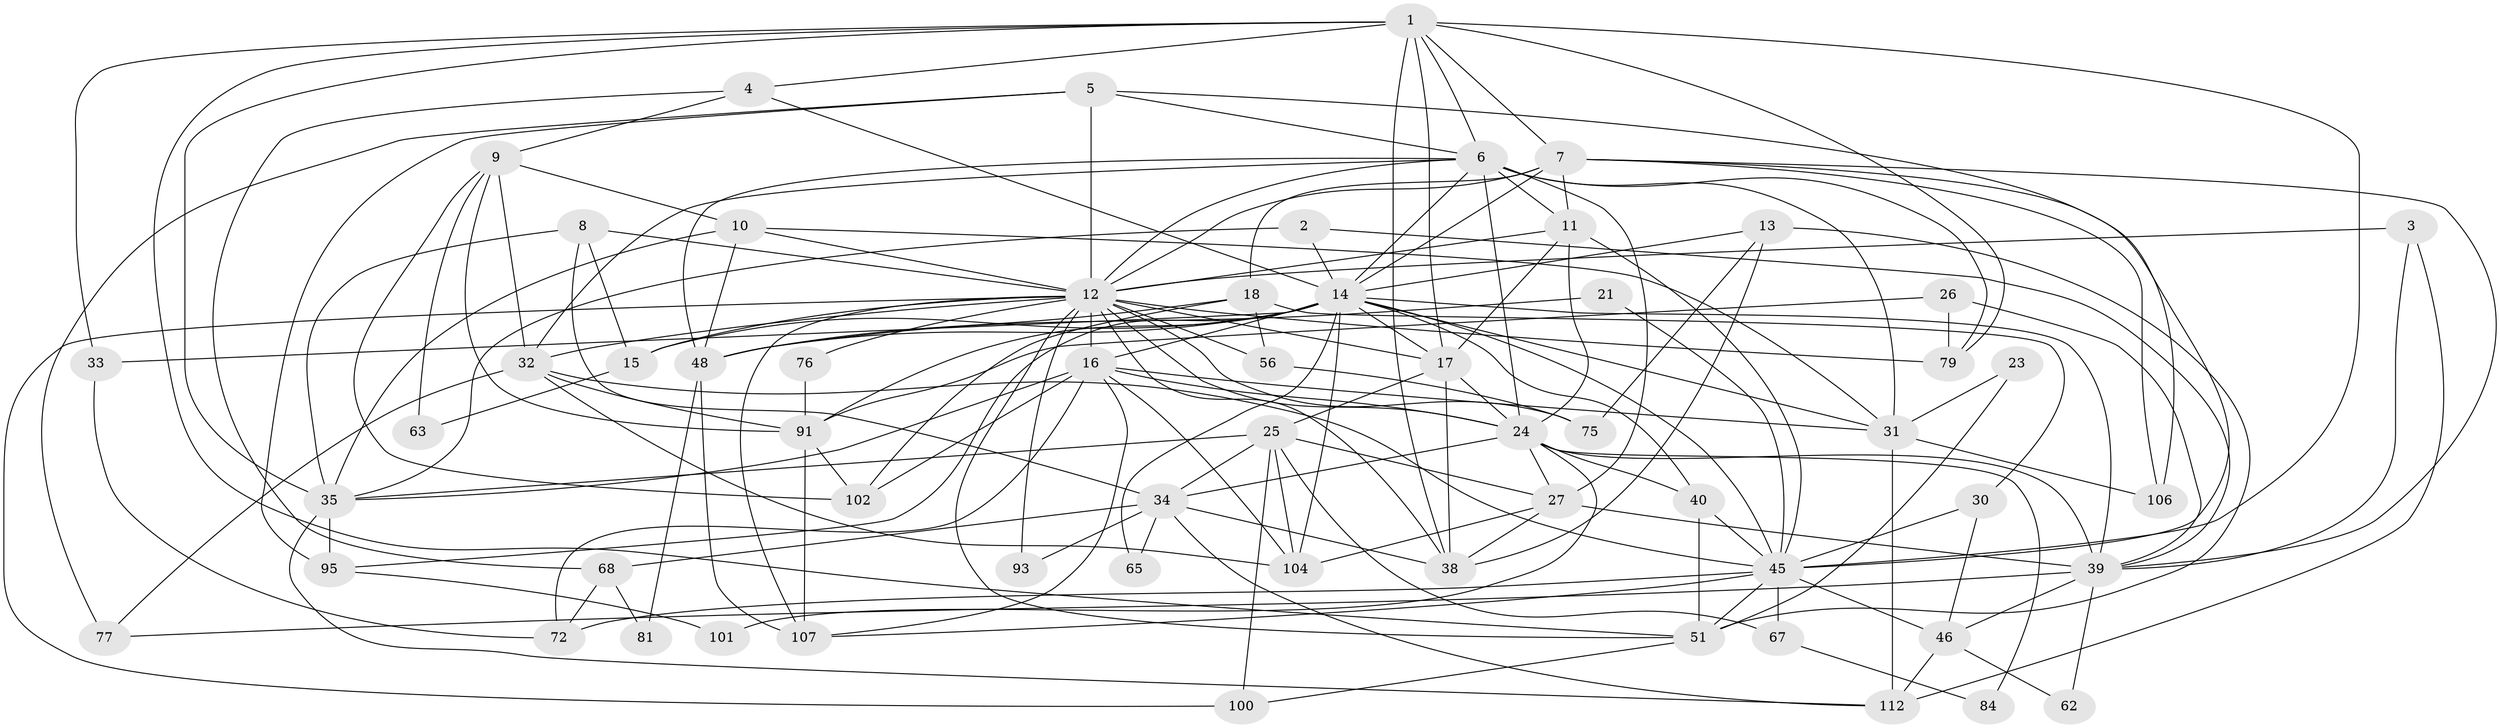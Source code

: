 // original degree distribution, {7: 0.05, 2: 0.15833333333333333, 3: 0.275, 4: 0.23333333333333334, 5: 0.14166666666666666, 6: 0.13333333333333333, 8: 0.008333333333333333}
// Generated by graph-tools (version 1.1) at 2025/15/03/09/25 04:15:16]
// undirected, 60 vertices, 164 edges
graph export_dot {
graph [start="1"]
  node [color=gray90,style=filled];
  1 [super="+37+90"];
  2 [super="+83"];
  3;
  4;
  5;
  6 [super="+52+55"];
  7 [super="+22"];
  8;
  9 [super="+103"];
  10 [super="+28"];
  11 [super="+19"];
  12 [super="+36+50"];
  13;
  14 [super="+20+87"];
  15;
  16 [super="+115"];
  17 [super="+53"];
  18;
  21;
  23;
  24 [super="+29+44"];
  25 [super="+42"];
  26;
  27;
  30;
  31 [super="+66+64"];
  32 [super="+74"];
  33;
  34 [super="+54+49"];
  35 [super="+92+59+70"];
  38 [super="+94"];
  39 [super="+69+86"];
  40;
  45 [super="+117+61+98"];
  46;
  48 [super="+105"];
  51 [super="+82+96+71"];
  56;
  62;
  63;
  65;
  67;
  68;
  72;
  75;
  76;
  77;
  79;
  81;
  84;
  91 [super="+114"];
  93;
  95;
  100;
  101;
  102;
  104 [super="+109"];
  106;
  107;
  112;
  1 -- 7;
  1 -- 33;
  1 -- 51;
  1 -- 4;
  1 -- 45;
  1 -- 17;
  1 -- 38;
  1 -- 79;
  1 -- 35;
  1 -- 6;
  2 -- 14;
  2 -- 35;
  2 -- 39;
  3 -- 112;
  3 -- 39;
  3 -- 12;
  4 -- 9;
  4 -- 68;
  4 -- 14;
  5 -- 77;
  5 -- 95;
  5 -- 106;
  5 -- 12;
  5 -- 6;
  6 -- 79;
  6 -- 24 [weight=2];
  6 -- 14 [weight=2];
  6 -- 48 [weight=2];
  6 -- 27;
  6 -- 31;
  6 -- 11;
  6 -- 32;
  6 -- 12;
  7 -- 18;
  7 -- 45;
  7 -- 39;
  7 -- 12;
  7 -- 106;
  7 -- 14;
  7 -- 11;
  8 -- 15;
  8 -- 35;
  8 -- 34;
  8 -- 12;
  9 -- 102;
  9 -- 63;
  9 -- 91;
  9 -- 10;
  9 -- 32;
  10 -- 35 [weight=2];
  10 -- 48;
  10 -- 31;
  10 -- 12;
  11 -- 17 [weight=2];
  11 -- 45;
  11 -- 24;
  11 -- 12;
  12 -- 32;
  12 -- 100;
  12 -- 107;
  12 -- 76;
  12 -- 15;
  12 -- 79;
  12 -- 51;
  12 -- 24;
  12 -- 56 [weight=2];
  12 -- 93 [weight=3];
  12 -- 38;
  12 -- 75;
  12 -- 16;
  12 -- 17;
  13 -- 38;
  13 -- 75;
  13 -- 51;
  13 -- 14;
  14 -- 15;
  14 -- 65;
  14 -- 40 [weight=2];
  14 -- 104;
  14 -- 17;
  14 -- 91;
  14 -- 31;
  14 -- 16;
  14 -- 33;
  14 -- 39;
  14 -- 45;
  14 -- 48 [weight=2];
  14 -- 95;
  15 -- 63;
  16 -- 107;
  16 -- 72;
  16 -- 35;
  16 -- 102;
  16 -- 104;
  16 -- 31;
  16 -- 24 [weight=2];
  17 -- 24 [weight=2];
  17 -- 25;
  17 -- 38;
  18 -- 102;
  18 -- 30;
  18 -- 48;
  18 -- 56;
  21 -- 48;
  21 -- 45;
  23 -- 51;
  23 -- 31;
  24 -- 40;
  24 -- 34;
  24 -- 84;
  24 -- 101;
  24 -- 39;
  24 -- 27;
  25 -- 27;
  25 -- 67;
  25 -- 35;
  25 -- 100;
  25 -- 104;
  25 -- 34;
  26 -- 79;
  26 -- 91;
  26 -- 39;
  27 -- 38;
  27 -- 104;
  27 -- 39;
  30 -- 46;
  30 -- 45;
  31 -- 112;
  31 -- 106;
  32 -- 45;
  32 -- 91;
  32 -- 77;
  32 -- 104;
  33 -- 72;
  34 -- 112;
  34 -- 38;
  34 -- 65;
  34 -- 68 [weight=2];
  34 -- 93;
  35 -- 112;
  35 -- 95 [weight=2];
  39 -- 62;
  39 -- 77;
  39 -- 46;
  40 -- 51;
  40 -- 45;
  45 -- 46;
  45 -- 67;
  45 -- 51;
  45 -- 72;
  45 -- 107;
  46 -- 62;
  46 -- 112;
  48 -- 81;
  48 -- 107;
  51 -- 100;
  56 -- 75;
  67 -- 84;
  68 -- 72;
  68 -- 81;
  76 -- 91;
  91 -- 107;
  91 -- 102;
  95 -- 101;
}
